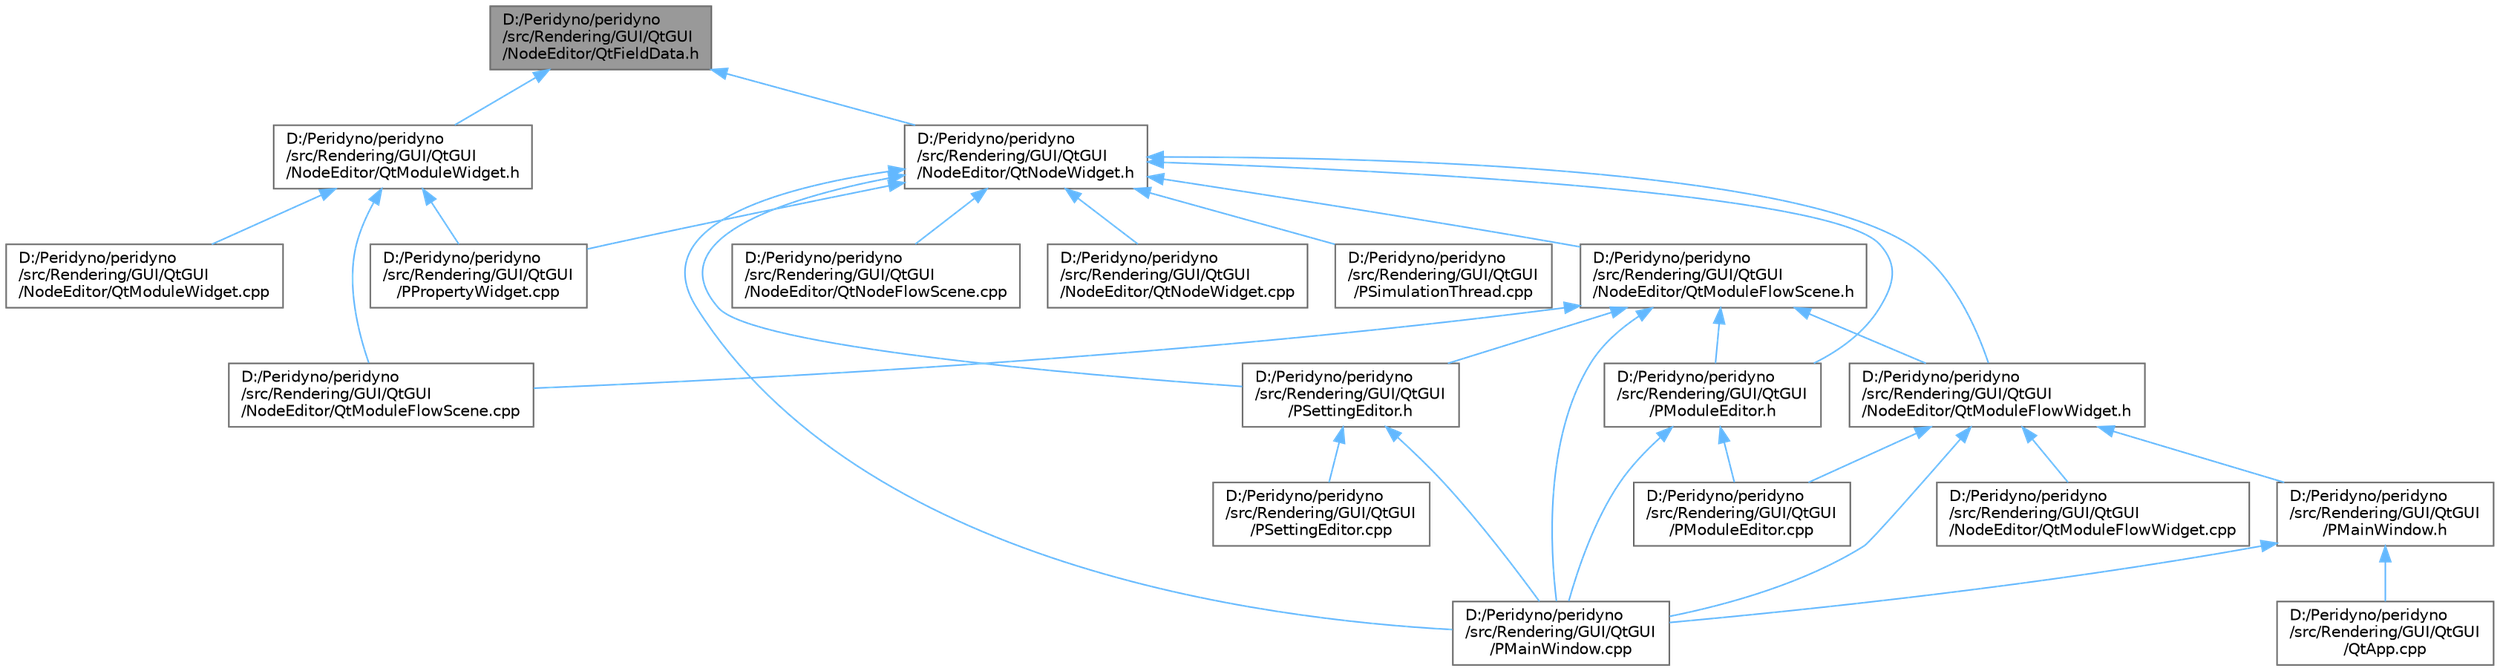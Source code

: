 digraph "D:/Peridyno/peridyno/src/Rendering/GUI/QtGUI/NodeEditor/QtFieldData.h"
{
 // LATEX_PDF_SIZE
  bgcolor="transparent";
  edge [fontname=Helvetica,fontsize=10,labelfontname=Helvetica,labelfontsize=10];
  node [fontname=Helvetica,fontsize=10,shape=box,height=0.2,width=0.4];
  Node1 [id="Node000001",label="D:/Peridyno/peridyno\l/src/Rendering/GUI/QtGUI\l/NodeEditor/QtFieldData.h",height=0.2,width=0.4,color="gray40", fillcolor="grey60", style="filled", fontcolor="black",tooltip=" "];
  Node1 -> Node2 [id="edge1_Node000001_Node000002",dir="back",color="steelblue1",style="solid",tooltip=" "];
  Node2 [id="Node000002",label="D:/Peridyno/peridyno\l/src/Rendering/GUI/QtGUI\l/NodeEditor/QtModuleWidget.h",height=0.2,width=0.4,color="grey40", fillcolor="white", style="filled",URL="$_qt_module_widget_8h.html",tooltip=" "];
  Node2 -> Node3 [id="edge2_Node000002_Node000003",dir="back",color="steelblue1",style="solid",tooltip=" "];
  Node3 [id="Node000003",label="D:/Peridyno/peridyno\l/src/Rendering/GUI/QtGUI\l/NodeEditor/QtModuleFlowScene.cpp",height=0.2,width=0.4,color="grey40", fillcolor="white", style="filled",URL="$_qt_module_flow_scene_8cpp.html",tooltip=" "];
  Node2 -> Node4 [id="edge3_Node000002_Node000004",dir="back",color="steelblue1",style="solid",tooltip=" "];
  Node4 [id="Node000004",label="D:/Peridyno/peridyno\l/src/Rendering/GUI/QtGUI\l/NodeEditor/QtModuleWidget.cpp",height=0.2,width=0.4,color="grey40", fillcolor="white", style="filled",URL="$_qt_module_widget_8cpp.html",tooltip=" "];
  Node2 -> Node5 [id="edge4_Node000002_Node000005",dir="back",color="steelblue1",style="solid",tooltip=" "];
  Node5 [id="Node000005",label="D:/Peridyno/peridyno\l/src/Rendering/GUI/QtGUI\l/PPropertyWidget.cpp",height=0.2,width=0.4,color="grey40", fillcolor="white", style="filled",URL="$_p_property_widget_8cpp.html",tooltip=" "];
  Node1 -> Node6 [id="edge5_Node000001_Node000006",dir="back",color="steelblue1",style="solid",tooltip=" "];
  Node6 [id="Node000006",label="D:/Peridyno/peridyno\l/src/Rendering/GUI/QtGUI\l/NodeEditor/QtNodeWidget.h",height=0.2,width=0.4,color="grey40", fillcolor="white", style="filled",URL="$_qt_node_widget_8h.html",tooltip=" "];
  Node6 -> Node7 [id="edge6_Node000006_Node000007",dir="back",color="steelblue1",style="solid",tooltip=" "];
  Node7 [id="Node000007",label="D:/Peridyno/peridyno\l/src/Rendering/GUI/QtGUI\l/NodeEditor/QtModuleFlowScene.h",height=0.2,width=0.4,color="grey40", fillcolor="white", style="filled",URL="$_qt_module_flow_scene_8h.html",tooltip=" "];
  Node7 -> Node3 [id="edge7_Node000007_Node000003",dir="back",color="steelblue1",style="solid",tooltip=" "];
  Node7 -> Node8 [id="edge8_Node000007_Node000008",dir="back",color="steelblue1",style="solid",tooltip=" "];
  Node8 [id="Node000008",label="D:/Peridyno/peridyno\l/src/Rendering/GUI/QtGUI\l/NodeEditor/QtModuleFlowWidget.h",height=0.2,width=0.4,color="grey40", fillcolor="white", style="filled",URL="$_qt_module_flow_widget_8h.html",tooltip=" "];
  Node8 -> Node9 [id="edge9_Node000008_Node000009",dir="back",color="steelblue1",style="solid",tooltip=" "];
  Node9 [id="Node000009",label="D:/Peridyno/peridyno\l/src/Rendering/GUI/QtGUI\l/NodeEditor/QtModuleFlowWidget.cpp",height=0.2,width=0.4,color="grey40", fillcolor="white", style="filled",URL="$_qt_module_flow_widget_8cpp.html",tooltip=" "];
  Node8 -> Node10 [id="edge10_Node000008_Node000010",dir="back",color="steelblue1",style="solid",tooltip=" "];
  Node10 [id="Node000010",label="D:/Peridyno/peridyno\l/src/Rendering/GUI/QtGUI\l/PMainWindow.cpp",height=0.2,width=0.4,color="grey40", fillcolor="white", style="filled",URL="$_p_main_window_8cpp.html",tooltip=" "];
  Node8 -> Node11 [id="edge11_Node000008_Node000011",dir="back",color="steelblue1",style="solid",tooltip=" "];
  Node11 [id="Node000011",label="D:/Peridyno/peridyno\l/src/Rendering/GUI/QtGUI\l/PMainWindow.h",height=0.2,width=0.4,color="grey40", fillcolor="white", style="filled",URL="$_p_main_window_8h.html",tooltip=" "];
  Node11 -> Node10 [id="edge12_Node000011_Node000010",dir="back",color="steelblue1",style="solid",tooltip=" "];
  Node11 -> Node12 [id="edge13_Node000011_Node000012",dir="back",color="steelblue1",style="solid",tooltip=" "];
  Node12 [id="Node000012",label="D:/Peridyno/peridyno\l/src/Rendering/GUI/QtGUI\l/QtApp.cpp",height=0.2,width=0.4,color="grey40", fillcolor="white", style="filled",URL="$_qt_app_8cpp.html",tooltip=" "];
  Node8 -> Node13 [id="edge14_Node000008_Node000013",dir="back",color="steelblue1",style="solid",tooltip=" "];
  Node13 [id="Node000013",label="D:/Peridyno/peridyno\l/src/Rendering/GUI/QtGUI\l/PModuleEditor.cpp",height=0.2,width=0.4,color="grey40", fillcolor="white", style="filled",URL="$_p_module_editor_8cpp.html",tooltip=" "];
  Node7 -> Node10 [id="edge15_Node000007_Node000010",dir="back",color="steelblue1",style="solid",tooltip=" "];
  Node7 -> Node14 [id="edge16_Node000007_Node000014",dir="back",color="steelblue1",style="solid",tooltip=" "];
  Node14 [id="Node000014",label="D:/Peridyno/peridyno\l/src/Rendering/GUI/QtGUI\l/PModuleEditor.h",height=0.2,width=0.4,color="grey40", fillcolor="white", style="filled",URL="$_p_module_editor_8h.html",tooltip=" "];
  Node14 -> Node10 [id="edge17_Node000014_Node000010",dir="back",color="steelblue1",style="solid",tooltip=" "];
  Node14 -> Node13 [id="edge18_Node000014_Node000013",dir="back",color="steelblue1",style="solid",tooltip=" "];
  Node7 -> Node15 [id="edge19_Node000007_Node000015",dir="back",color="steelblue1",style="solid",tooltip=" "];
  Node15 [id="Node000015",label="D:/Peridyno/peridyno\l/src/Rendering/GUI/QtGUI\l/PSettingEditor.h",height=0.2,width=0.4,color="grey40", fillcolor="white", style="filled",URL="$_p_setting_editor_8h.html",tooltip=" "];
  Node15 -> Node10 [id="edge20_Node000015_Node000010",dir="back",color="steelblue1",style="solid",tooltip=" "];
  Node15 -> Node16 [id="edge21_Node000015_Node000016",dir="back",color="steelblue1",style="solid",tooltip=" "];
  Node16 [id="Node000016",label="D:/Peridyno/peridyno\l/src/Rendering/GUI/QtGUI\l/PSettingEditor.cpp",height=0.2,width=0.4,color="grey40", fillcolor="white", style="filled",URL="$_p_setting_editor_8cpp.html",tooltip=" "];
  Node6 -> Node8 [id="edge22_Node000006_Node000008",dir="back",color="steelblue1",style="solid",tooltip=" "];
  Node6 -> Node17 [id="edge23_Node000006_Node000017",dir="back",color="steelblue1",style="solid",tooltip=" "];
  Node17 [id="Node000017",label="D:/Peridyno/peridyno\l/src/Rendering/GUI/QtGUI\l/NodeEditor/QtNodeFlowScene.cpp",height=0.2,width=0.4,color="grey40", fillcolor="white", style="filled",URL="$_qt_node_flow_scene_8cpp.html",tooltip=" "];
  Node6 -> Node18 [id="edge24_Node000006_Node000018",dir="back",color="steelblue1",style="solid",tooltip=" "];
  Node18 [id="Node000018",label="D:/Peridyno/peridyno\l/src/Rendering/GUI/QtGUI\l/NodeEditor/QtNodeWidget.cpp",height=0.2,width=0.4,color="grey40", fillcolor="white", style="filled",URL="$_qt_node_widget_8cpp.html",tooltip=" "];
  Node6 -> Node10 [id="edge25_Node000006_Node000010",dir="back",color="steelblue1",style="solid",tooltip=" "];
  Node6 -> Node14 [id="edge26_Node000006_Node000014",dir="back",color="steelblue1",style="solid",tooltip=" "];
  Node6 -> Node5 [id="edge27_Node000006_Node000005",dir="back",color="steelblue1",style="solid",tooltip=" "];
  Node6 -> Node15 [id="edge28_Node000006_Node000015",dir="back",color="steelblue1",style="solid",tooltip=" "];
  Node6 -> Node19 [id="edge29_Node000006_Node000019",dir="back",color="steelblue1",style="solid",tooltip=" "];
  Node19 [id="Node000019",label="D:/Peridyno/peridyno\l/src/Rendering/GUI/QtGUI\l/PSimulationThread.cpp",height=0.2,width=0.4,color="grey40", fillcolor="white", style="filled",URL="$_p_simulation_thread_8cpp.html",tooltip=" "];
}
